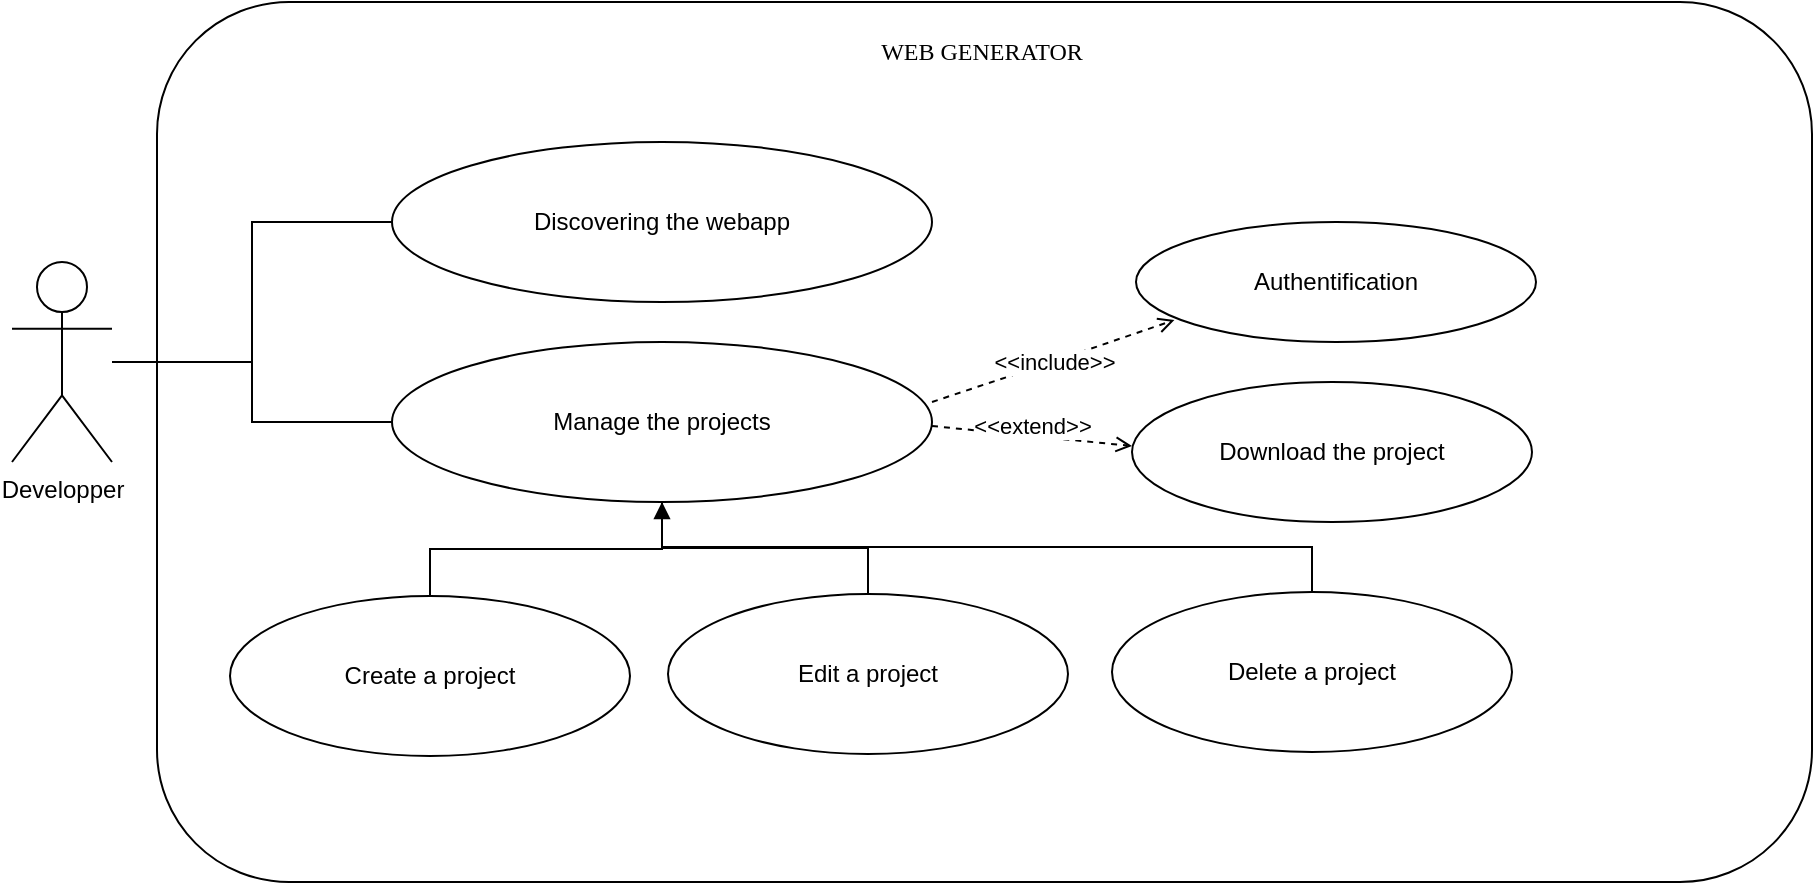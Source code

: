 <mxfile version="20.7.4" type="google"><diagram id="bQK31hwA6fYiVYPhejJd" name="Page-1"><mxGraphModel grid="1" page="1" gridSize="10" guides="1" tooltips="1" connect="1" arrows="1" fold="1" pageScale="1" pageWidth="850" pageHeight="1100" math="0" shadow="0"><root><mxCell id="0"/><mxCell id="1" parent="0"/><mxCell id="K48gEi26ab8aHNeJLig4-1" value="" style="rounded=1;whiteSpace=wrap;html=1;" vertex="1" parent="1"><mxGeometry x="102.5" y="120" width="827.5" height="440" as="geometry"/></mxCell><mxCell id="K48gEi26ab8aHNeJLig4-5" style="edgeStyle=orthogonalEdgeStyle;rounded=0;orthogonalLoop=1;jettySize=auto;html=1;endArrow=none;endFill=0;" edge="1" parent="1" source="K48gEi26ab8aHNeJLig4-3" target="K48gEi26ab8aHNeJLig4-4"><mxGeometry relative="1" as="geometry"/></mxCell><mxCell id="K48gEi26ab8aHNeJLig4-10" style="edgeStyle=orthogonalEdgeStyle;rounded=0;orthogonalLoop=1;jettySize=auto;html=1;endArrow=none;endFill=0;" edge="1" parent="1" source="K48gEi26ab8aHNeJLig4-3" target="K48gEi26ab8aHNeJLig4-7"><mxGeometry relative="1" as="geometry"/></mxCell><mxCell id="K48gEi26ab8aHNeJLig4-3" value="Developper&lt;br&gt;" style="shape=umlActor;verticalLabelPosition=bottom;verticalAlign=top;html=1;outlineConnect=0;" vertex="1" parent="1"><mxGeometry x="30" y="250" width="50" height="100" as="geometry"/></mxCell><mxCell id="K48gEi26ab8aHNeJLig4-4" value="Discovering the webapp" style="ellipse;whiteSpace=wrap;html=1;" vertex="1" parent="1"><mxGeometry x="220" y="190" width="270" height="80" as="geometry"/></mxCell><mxCell id="K48gEi26ab8aHNeJLig4-17" style="edgeStyle=orthogonalEdgeStyle;rounded=0;orthogonalLoop=1;jettySize=auto;html=1;endArrow=none;endFill=0;" edge="1" parent="1" source="K48gEi26ab8aHNeJLig4-7" target="K48gEi26ab8aHNeJLig4-14"><mxGeometry relative="1" as="geometry"/></mxCell><mxCell id="K48gEi26ab8aHNeJLig4-18" style="edgeStyle=orthogonalEdgeStyle;rounded=0;orthogonalLoop=1;jettySize=auto;html=1;endArrow=none;endFill=0;" edge="1" parent="1" source="K48gEi26ab8aHNeJLig4-7" target="K48gEi26ab8aHNeJLig4-15"><mxGeometry relative="1" as="geometry"/></mxCell><mxCell id="K48gEi26ab8aHNeJLig4-19" style="edgeStyle=orthogonalEdgeStyle;rounded=0;orthogonalLoop=1;jettySize=auto;html=1;endArrow=none;endFill=0;exitX=0.5;exitY=1;exitDx=0;exitDy=0;startArrow=block;startFill=1;" edge="1" parent="1" source="K48gEi26ab8aHNeJLig4-7" target="K48gEi26ab8aHNeJLig4-16"><mxGeometry relative="1" as="geometry"/></mxCell><mxCell id="K48gEi26ab8aHNeJLig4-7" value="Manage the projects" style="ellipse;whiteSpace=wrap;html=1;" vertex="1" parent="1"><mxGeometry x="220" y="290" width="270" height="80" as="geometry"/></mxCell><mxCell id="K48gEi26ab8aHNeJLig4-8" value="Authentification" style="ellipse;whiteSpace=wrap;html=1;" vertex="1" parent="1"><mxGeometry x="592" y="230" width="200" height="60" as="geometry"/></mxCell><mxCell id="K48gEi26ab8aHNeJLig4-11" value="&amp;lt;&amp;lt;include&amp;gt;&amp;gt;" style="endArrow=open;html=1;rounded=0;entryX=0.096;entryY=0.817;entryDx=0;entryDy=0;entryPerimeter=0;endFill=0;dashed=1;" edge="1" parent="1" target="K48gEi26ab8aHNeJLig4-8"><mxGeometry relative="1" as="geometry"><mxPoint x="490" y="320" as="sourcePoint"/><mxPoint x="590" y="320" as="targetPoint"/><Array as="points"><mxPoint x="550" y="300"/></Array></mxGeometry></mxCell><mxCell id="K48gEi26ab8aHNeJLig4-14" value="Create a project" style="ellipse;whiteSpace=wrap;html=1;" vertex="1" parent="1"><mxGeometry x="139" y="417" width="200" height="80" as="geometry"/></mxCell><mxCell id="K48gEi26ab8aHNeJLig4-15" value="Edit a project" style="ellipse;whiteSpace=wrap;html=1;" vertex="1" parent="1"><mxGeometry x="358" y="416" width="200" height="80" as="geometry"/></mxCell><mxCell id="K48gEi26ab8aHNeJLig4-16" value="Delete a project" style="ellipse;whiteSpace=wrap;html=1;" vertex="1" parent="1"><mxGeometry x="580" y="415" width="200" height="80" as="geometry"/></mxCell><mxCell id="K48gEi26ab8aHNeJLig4-20" value="Download the project" style="ellipse;whiteSpace=wrap;html=1;" vertex="1" parent="1"><mxGeometry x="590" y="310" width="200" height="70" as="geometry"/></mxCell><mxCell id="K48gEi26ab8aHNeJLig4-23" value="&amp;lt;&amp;lt;extend&amp;gt;&amp;gt;" style="endArrow=open;html=1;rounded=0;entryX=0;entryY=0.5;entryDx=0;entryDy=0;endFill=0;dashed=1;exitX=1;exitY=0.5;exitDx=0;exitDy=0;" edge="1" parent="1"><mxGeometry x="-0.01" y="5" relative="1" as="geometry"><mxPoint x="490" y="332" as="sourcePoint"/><mxPoint x="590" y="342" as="targetPoint"/><Array as="points"/><mxPoint as="offset"/></mxGeometry></mxCell><mxCell id="K48gEi26ab8aHNeJLig4-25" value="WEB GENERATOR" style="text;html=1;strokeColor=none;fillColor=none;align=center;verticalAlign=middle;whiteSpace=wrap;rounded=0;fontFamily=Verdana;" vertex="1" parent="1"><mxGeometry x="370" y="130" width="290" height="30" as="geometry"/></mxCell></root></mxGraphModel></diagram></mxfile>